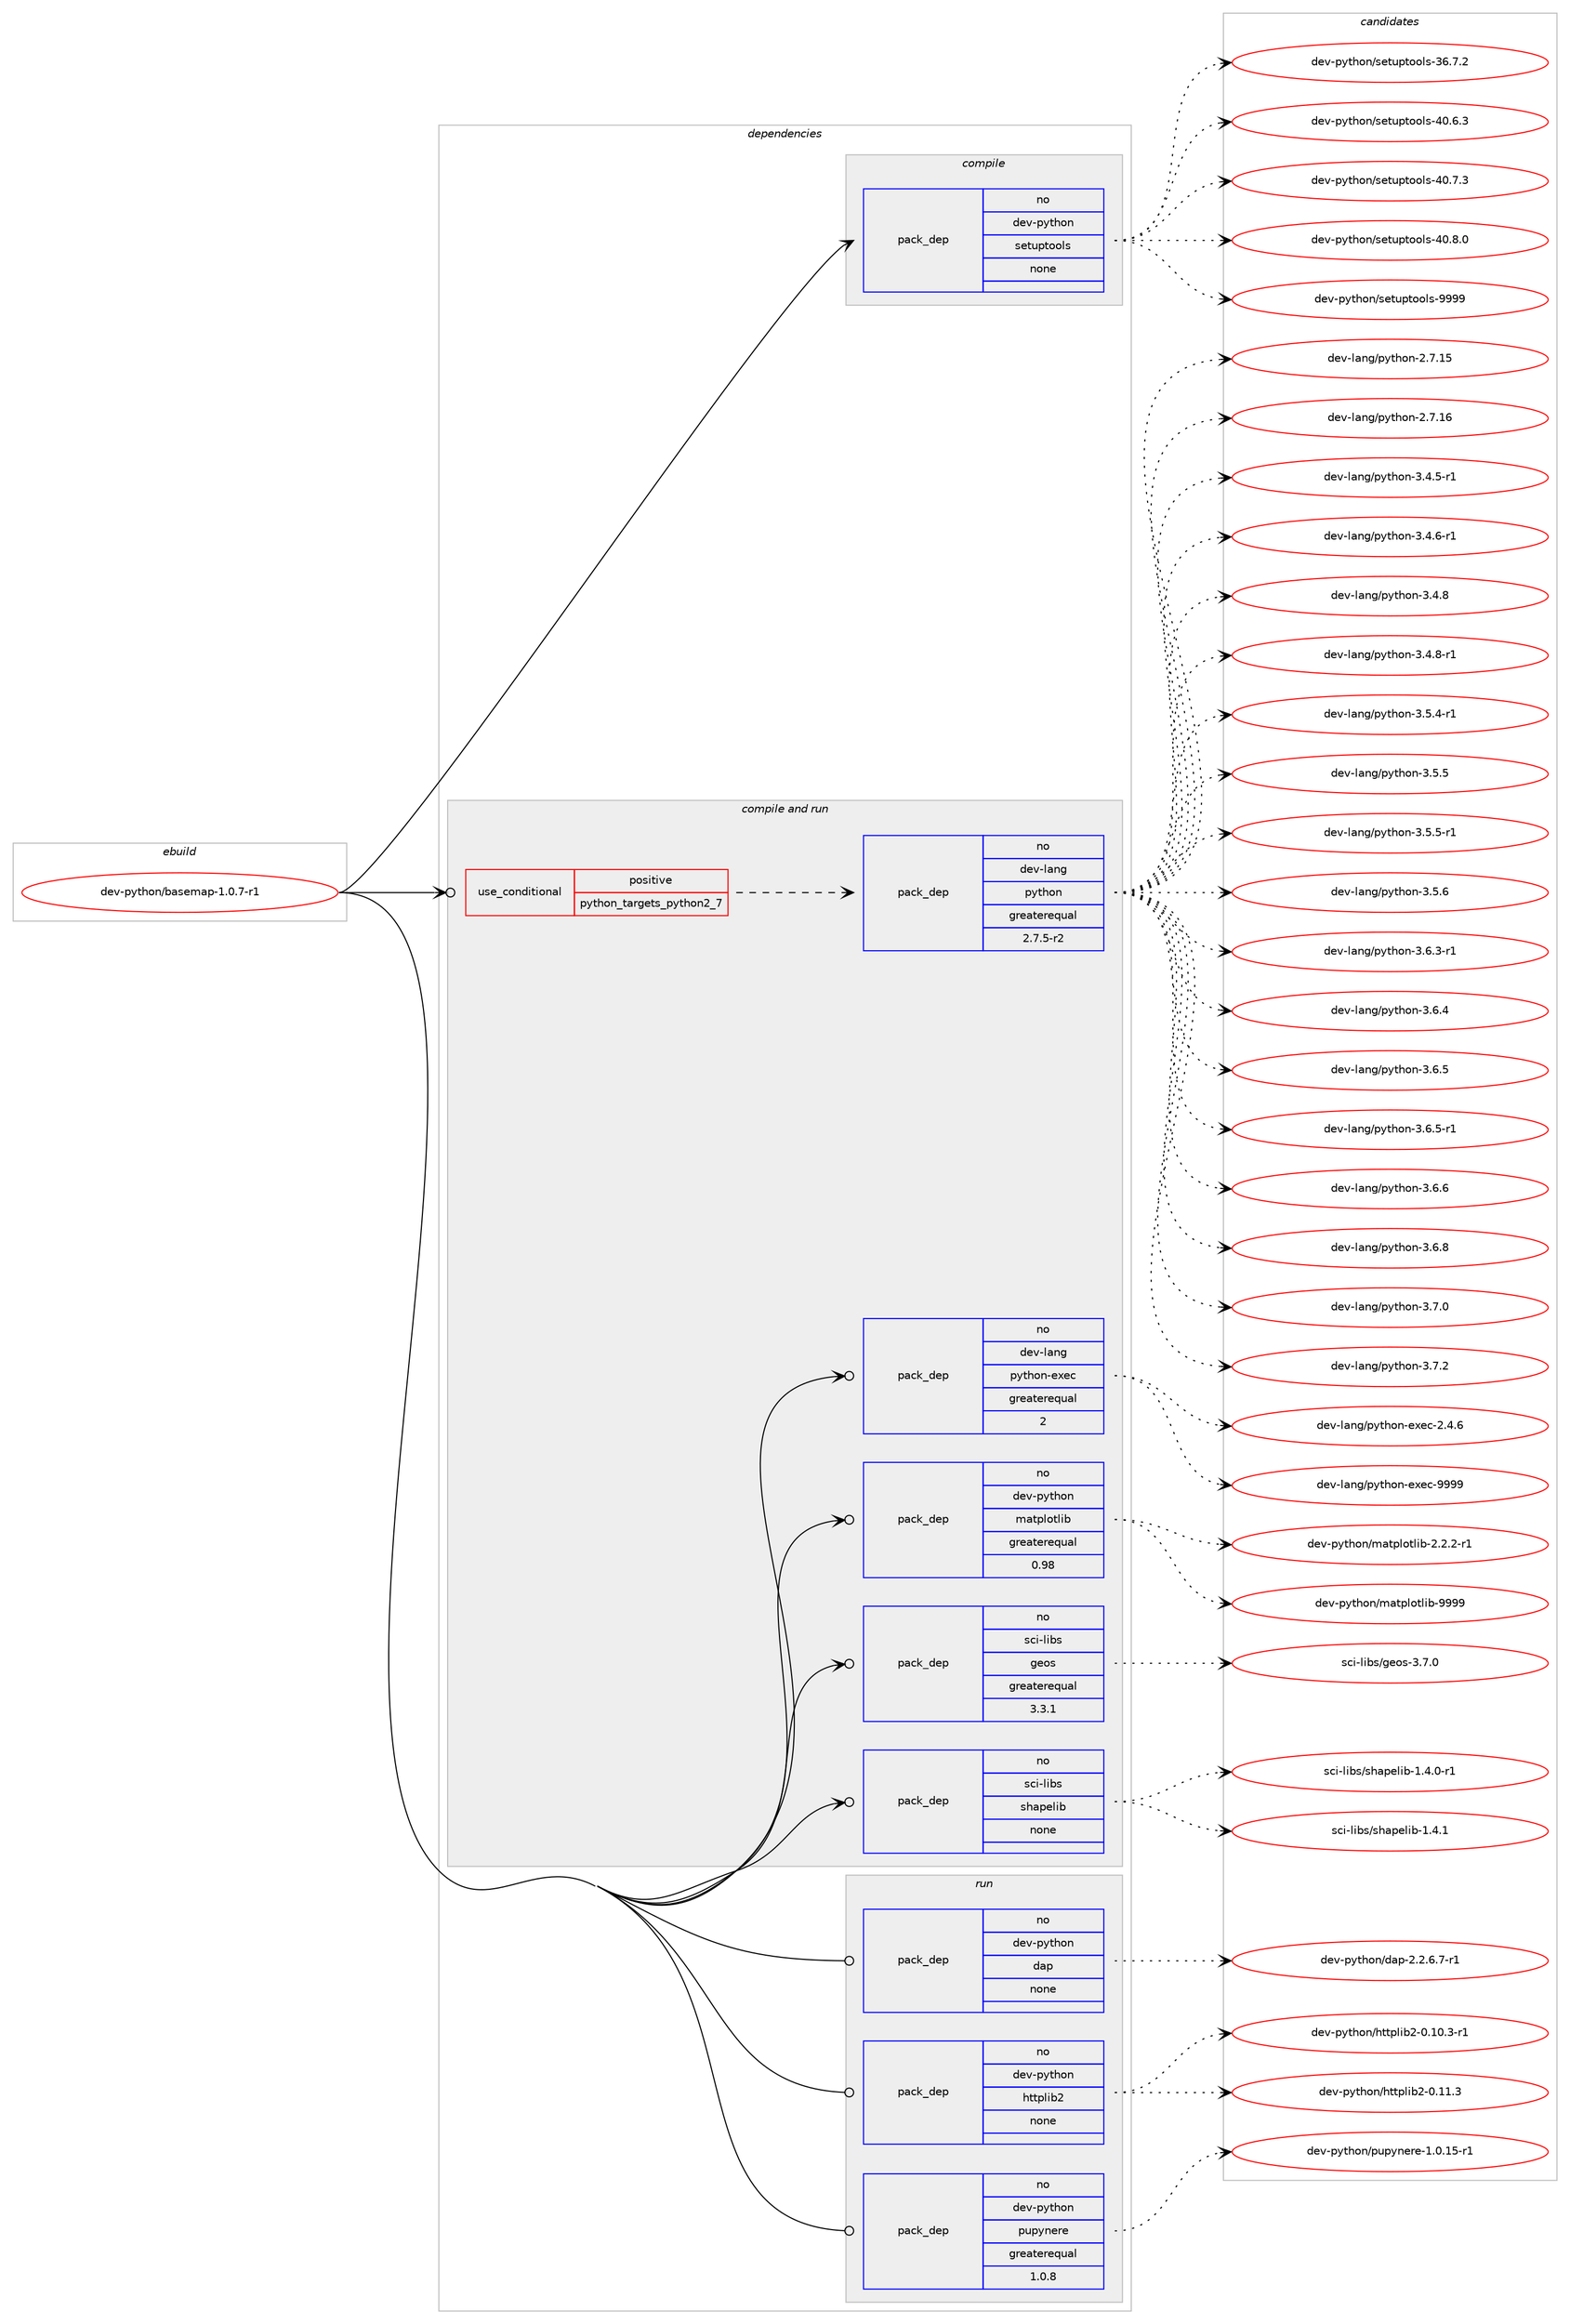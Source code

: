 digraph prolog {

# *************
# Graph options
# *************

newrank=true;
concentrate=true;
compound=true;
graph [rankdir=LR,fontname=Helvetica,fontsize=10,ranksep=1.5];#, ranksep=2.5, nodesep=0.2];
edge  [arrowhead=vee];
node  [fontname=Helvetica,fontsize=10];

# **********
# The ebuild
# **********

subgraph cluster_leftcol {
color=gray;
rank=same;
label=<<i>ebuild</i>>;
id [label="dev-python/basemap-1.0.7-r1", color=red, width=4, href="../dev-python/basemap-1.0.7-r1.svg"];
}

# ****************
# The dependencies
# ****************

subgraph cluster_midcol {
color=gray;
label=<<i>dependencies</i>>;
subgraph cluster_compile {
fillcolor="#eeeeee";
style=filled;
label=<<i>compile</i>>;
subgraph pack1005889 {
dependency1400608 [label=<<TABLE BORDER="0" CELLBORDER="1" CELLSPACING="0" CELLPADDING="4" WIDTH="220"><TR><TD ROWSPAN="6" CELLPADDING="30">pack_dep</TD></TR><TR><TD WIDTH="110">no</TD></TR><TR><TD>dev-python</TD></TR><TR><TD>setuptools</TD></TR><TR><TD>none</TD></TR><TR><TD></TD></TR></TABLE>>, shape=none, color=blue];
}
id:e -> dependency1400608:w [weight=20,style="solid",arrowhead="vee"];
}
subgraph cluster_compileandrun {
fillcolor="#eeeeee";
style=filled;
label=<<i>compile and run</i>>;
subgraph cond371492 {
dependency1400609 [label=<<TABLE BORDER="0" CELLBORDER="1" CELLSPACING="0" CELLPADDING="4"><TR><TD ROWSPAN="3" CELLPADDING="10">use_conditional</TD></TR><TR><TD>positive</TD></TR><TR><TD>python_targets_python2_7</TD></TR></TABLE>>, shape=none, color=red];
subgraph pack1005890 {
dependency1400610 [label=<<TABLE BORDER="0" CELLBORDER="1" CELLSPACING="0" CELLPADDING="4" WIDTH="220"><TR><TD ROWSPAN="6" CELLPADDING="30">pack_dep</TD></TR><TR><TD WIDTH="110">no</TD></TR><TR><TD>dev-lang</TD></TR><TR><TD>python</TD></TR><TR><TD>greaterequal</TD></TR><TR><TD>2.7.5-r2</TD></TR></TABLE>>, shape=none, color=blue];
}
dependency1400609:e -> dependency1400610:w [weight=20,style="dashed",arrowhead="vee"];
}
id:e -> dependency1400609:w [weight=20,style="solid",arrowhead="odotvee"];
subgraph pack1005891 {
dependency1400611 [label=<<TABLE BORDER="0" CELLBORDER="1" CELLSPACING="0" CELLPADDING="4" WIDTH="220"><TR><TD ROWSPAN="6" CELLPADDING="30">pack_dep</TD></TR><TR><TD WIDTH="110">no</TD></TR><TR><TD>dev-lang</TD></TR><TR><TD>python-exec</TD></TR><TR><TD>greaterequal</TD></TR><TR><TD>2</TD></TR></TABLE>>, shape=none, color=blue];
}
id:e -> dependency1400611:w [weight=20,style="solid",arrowhead="odotvee"];
subgraph pack1005892 {
dependency1400612 [label=<<TABLE BORDER="0" CELLBORDER="1" CELLSPACING="0" CELLPADDING="4" WIDTH="220"><TR><TD ROWSPAN="6" CELLPADDING="30">pack_dep</TD></TR><TR><TD WIDTH="110">no</TD></TR><TR><TD>dev-python</TD></TR><TR><TD>matplotlib</TD></TR><TR><TD>greaterequal</TD></TR><TR><TD>0.98</TD></TR></TABLE>>, shape=none, color=blue];
}
id:e -> dependency1400612:w [weight=20,style="solid",arrowhead="odotvee"];
subgraph pack1005893 {
dependency1400613 [label=<<TABLE BORDER="0" CELLBORDER="1" CELLSPACING="0" CELLPADDING="4" WIDTH="220"><TR><TD ROWSPAN="6" CELLPADDING="30">pack_dep</TD></TR><TR><TD WIDTH="110">no</TD></TR><TR><TD>sci-libs</TD></TR><TR><TD>geos</TD></TR><TR><TD>greaterequal</TD></TR><TR><TD>3.3.1</TD></TR></TABLE>>, shape=none, color=blue];
}
id:e -> dependency1400613:w [weight=20,style="solid",arrowhead="odotvee"];
subgraph pack1005894 {
dependency1400614 [label=<<TABLE BORDER="0" CELLBORDER="1" CELLSPACING="0" CELLPADDING="4" WIDTH="220"><TR><TD ROWSPAN="6" CELLPADDING="30">pack_dep</TD></TR><TR><TD WIDTH="110">no</TD></TR><TR><TD>sci-libs</TD></TR><TR><TD>shapelib</TD></TR><TR><TD>none</TD></TR><TR><TD></TD></TR></TABLE>>, shape=none, color=blue];
}
id:e -> dependency1400614:w [weight=20,style="solid",arrowhead="odotvee"];
}
subgraph cluster_run {
fillcolor="#eeeeee";
style=filled;
label=<<i>run</i>>;
subgraph pack1005895 {
dependency1400615 [label=<<TABLE BORDER="0" CELLBORDER="1" CELLSPACING="0" CELLPADDING="4" WIDTH="220"><TR><TD ROWSPAN="6" CELLPADDING="30">pack_dep</TD></TR><TR><TD WIDTH="110">no</TD></TR><TR><TD>dev-python</TD></TR><TR><TD>dap</TD></TR><TR><TD>none</TD></TR><TR><TD></TD></TR></TABLE>>, shape=none, color=blue];
}
id:e -> dependency1400615:w [weight=20,style="solid",arrowhead="odot"];
subgraph pack1005896 {
dependency1400616 [label=<<TABLE BORDER="0" CELLBORDER="1" CELLSPACING="0" CELLPADDING="4" WIDTH="220"><TR><TD ROWSPAN="6" CELLPADDING="30">pack_dep</TD></TR><TR><TD WIDTH="110">no</TD></TR><TR><TD>dev-python</TD></TR><TR><TD>httplib2</TD></TR><TR><TD>none</TD></TR><TR><TD></TD></TR></TABLE>>, shape=none, color=blue];
}
id:e -> dependency1400616:w [weight=20,style="solid",arrowhead="odot"];
subgraph pack1005897 {
dependency1400617 [label=<<TABLE BORDER="0" CELLBORDER="1" CELLSPACING="0" CELLPADDING="4" WIDTH="220"><TR><TD ROWSPAN="6" CELLPADDING="30">pack_dep</TD></TR><TR><TD WIDTH="110">no</TD></TR><TR><TD>dev-python</TD></TR><TR><TD>pupynere</TD></TR><TR><TD>greaterequal</TD></TR><TR><TD>1.0.8</TD></TR></TABLE>>, shape=none, color=blue];
}
id:e -> dependency1400617:w [weight=20,style="solid",arrowhead="odot"];
}
}

# **************
# The candidates
# **************

subgraph cluster_choices {
rank=same;
color=gray;
label=<<i>candidates</i>>;

subgraph choice1005889 {
color=black;
nodesep=1;
choice100101118451121211161041111104711510111611711211611111110811545515446554650 [label="dev-python/setuptools-36.7.2", color=red, width=4,href="../dev-python/setuptools-36.7.2.svg"];
choice100101118451121211161041111104711510111611711211611111110811545524846544651 [label="dev-python/setuptools-40.6.3", color=red, width=4,href="../dev-python/setuptools-40.6.3.svg"];
choice100101118451121211161041111104711510111611711211611111110811545524846554651 [label="dev-python/setuptools-40.7.3", color=red, width=4,href="../dev-python/setuptools-40.7.3.svg"];
choice100101118451121211161041111104711510111611711211611111110811545524846564648 [label="dev-python/setuptools-40.8.0", color=red, width=4,href="../dev-python/setuptools-40.8.0.svg"];
choice10010111845112121116104111110471151011161171121161111111081154557575757 [label="dev-python/setuptools-9999", color=red, width=4,href="../dev-python/setuptools-9999.svg"];
dependency1400608:e -> choice100101118451121211161041111104711510111611711211611111110811545515446554650:w [style=dotted,weight="100"];
dependency1400608:e -> choice100101118451121211161041111104711510111611711211611111110811545524846544651:w [style=dotted,weight="100"];
dependency1400608:e -> choice100101118451121211161041111104711510111611711211611111110811545524846554651:w [style=dotted,weight="100"];
dependency1400608:e -> choice100101118451121211161041111104711510111611711211611111110811545524846564648:w [style=dotted,weight="100"];
dependency1400608:e -> choice10010111845112121116104111110471151011161171121161111111081154557575757:w [style=dotted,weight="100"];
}
subgraph choice1005890 {
color=black;
nodesep=1;
choice10010111845108971101034711212111610411111045504655464953 [label="dev-lang/python-2.7.15", color=red, width=4,href="../dev-lang/python-2.7.15.svg"];
choice10010111845108971101034711212111610411111045504655464954 [label="dev-lang/python-2.7.16", color=red, width=4,href="../dev-lang/python-2.7.16.svg"];
choice1001011184510897110103471121211161041111104551465246534511449 [label="dev-lang/python-3.4.5-r1", color=red, width=4,href="../dev-lang/python-3.4.5-r1.svg"];
choice1001011184510897110103471121211161041111104551465246544511449 [label="dev-lang/python-3.4.6-r1", color=red, width=4,href="../dev-lang/python-3.4.6-r1.svg"];
choice100101118451089711010347112121116104111110455146524656 [label="dev-lang/python-3.4.8", color=red, width=4,href="../dev-lang/python-3.4.8.svg"];
choice1001011184510897110103471121211161041111104551465246564511449 [label="dev-lang/python-3.4.8-r1", color=red, width=4,href="../dev-lang/python-3.4.8-r1.svg"];
choice1001011184510897110103471121211161041111104551465346524511449 [label="dev-lang/python-3.5.4-r1", color=red, width=4,href="../dev-lang/python-3.5.4-r1.svg"];
choice100101118451089711010347112121116104111110455146534653 [label="dev-lang/python-3.5.5", color=red, width=4,href="../dev-lang/python-3.5.5.svg"];
choice1001011184510897110103471121211161041111104551465346534511449 [label="dev-lang/python-3.5.5-r1", color=red, width=4,href="../dev-lang/python-3.5.5-r1.svg"];
choice100101118451089711010347112121116104111110455146534654 [label="dev-lang/python-3.5.6", color=red, width=4,href="../dev-lang/python-3.5.6.svg"];
choice1001011184510897110103471121211161041111104551465446514511449 [label="dev-lang/python-3.6.3-r1", color=red, width=4,href="../dev-lang/python-3.6.3-r1.svg"];
choice100101118451089711010347112121116104111110455146544652 [label="dev-lang/python-3.6.4", color=red, width=4,href="../dev-lang/python-3.6.4.svg"];
choice100101118451089711010347112121116104111110455146544653 [label="dev-lang/python-3.6.5", color=red, width=4,href="../dev-lang/python-3.6.5.svg"];
choice1001011184510897110103471121211161041111104551465446534511449 [label="dev-lang/python-3.6.5-r1", color=red, width=4,href="../dev-lang/python-3.6.5-r1.svg"];
choice100101118451089711010347112121116104111110455146544654 [label="dev-lang/python-3.6.6", color=red, width=4,href="../dev-lang/python-3.6.6.svg"];
choice100101118451089711010347112121116104111110455146544656 [label="dev-lang/python-3.6.8", color=red, width=4,href="../dev-lang/python-3.6.8.svg"];
choice100101118451089711010347112121116104111110455146554648 [label="dev-lang/python-3.7.0", color=red, width=4,href="../dev-lang/python-3.7.0.svg"];
choice100101118451089711010347112121116104111110455146554650 [label="dev-lang/python-3.7.2", color=red, width=4,href="../dev-lang/python-3.7.2.svg"];
dependency1400610:e -> choice10010111845108971101034711212111610411111045504655464953:w [style=dotted,weight="100"];
dependency1400610:e -> choice10010111845108971101034711212111610411111045504655464954:w [style=dotted,weight="100"];
dependency1400610:e -> choice1001011184510897110103471121211161041111104551465246534511449:w [style=dotted,weight="100"];
dependency1400610:e -> choice1001011184510897110103471121211161041111104551465246544511449:w [style=dotted,weight="100"];
dependency1400610:e -> choice100101118451089711010347112121116104111110455146524656:w [style=dotted,weight="100"];
dependency1400610:e -> choice1001011184510897110103471121211161041111104551465246564511449:w [style=dotted,weight="100"];
dependency1400610:e -> choice1001011184510897110103471121211161041111104551465346524511449:w [style=dotted,weight="100"];
dependency1400610:e -> choice100101118451089711010347112121116104111110455146534653:w [style=dotted,weight="100"];
dependency1400610:e -> choice1001011184510897110103471121211161041111104551465346534511449:w [style=dotted,weight="100"];
dependency1400610:e -> choice100101118451089711010347112121116104111110455146534654:w [style=dotted,weight="100"];
dependency1400610:e -> choice1001011184510897110103471121211161041111104551465446514511449:w [style=dotted,weight="100"];
dependency1400610:e -> choice100101118451089711010347112121116104111110455146544652:w [style=dotted,weight="100"];
dependency1400610:e -> choice100101118451089711010347112121116104111110455146544653:w [style=dotted,weight="100"];
dependency1400610:e -> choice1001011184510897110103471121211161041111104551465446534511449:w [style=dotted,weight="100"];
dependency1400610:e -> choice100101118451089711010347112121116104111110455146544654:w [style=dotted,weight="100"];
dependency1400610:e -> choice100101118451089711010347112121116104111110455146544656:w [style=dotted,weight="100"];
dependency1400610:e -> choice100101118451089711010347112121116104111110455146554648:w [style=dotted,weight="100"];
dependency1400610:e -> choice100101118451089711010347112121116104111110455146554650:w [style=dotted,weight="100"];
}
subgraph choice1005891 {
color=black;
nodesep=1;
choice1001011184510897110103471121211161041111104510112010199455046524654 [label="dev-lang/python-exec-2.4.6", color=red, width=4,href="../dev-lang/python-exec-2.4.6.svg"];
choice10010111845108971101034711212111610411111045101120101994557575757 [label="dev-lang/python-exec-9999", color=red, width=4,href="../dev-lang/python-exec-9999.svg"];
dependency1400611:e -> choice1001011184510897110103471121211161041111104510112010199455046524654:w [style=dotted,weight="100"];
dependency1400611:e -> choice10010111845108971101034711212111610411111045101120101994557575757:w [style=dotted,weight="100"];
}
subgraph choice1005892 {
color=black;
nodesep=1;
choice100101118451121211161041111104710997116112108111116108105984550465046504511449 [label="dev-python/matplotlib-2.2.2-r1", color=red, width=4,href="../dev-python/matplotlib-2.2.2-r1.svg"];
choice100101118451121211161041111104710997116112108111116108105984557575757 [label="dev-python/matplotlib-9999", color=red, width=4,href="../dev-python/matplotlib-9999.svg"];
dependency1400612:e -> choice100101118451121211161041111104710997116112108111116108105984550465046504511449:w [style=dotted,weight="100"];
dependency1400612:e -> choice100101118451121211161041111104710997116112108111116108105984557575757:w [style=dotted,weight="100"];
}
subgraph choice1005893 {
color=black;
nodesep=1;
choice11599105451081059811547103101111115455146554648 [label="sci-libs/geos-3.7.0", color=red, width=4,href="../sci-libs/geos-3.7.0.svg"];
dependency1400613:e -> choice11599105451081059811547103101111115455146554648:w [style=dotted,weight="100"];
}
subgraph choice1005894 {
color=black;
nodesep=1;
choice1159910545108105981154711510497112101108105984549465246484511449 [label="sci-libs/shapelib-1.4.0-r1", color=red, width=4,href="../sci-libs/shapelib-1.4.0-r1.svg"];
choice115991054510810598115471151049711210110810598454946524649 [label="sci-libs/shapelib-1.4.1", color=red, width=4,href="../sci-libs/shapelib-1.4.1.svg"];
dependency1400614:e -> choice1159910545108105981154711510497112101108105984549465246484511449:w [style=dotted,weight="100"];
dependency1400614:e -> choice115991054510810598115471151049711210110810598454946524649:w [style=dotted,weight="100"];
}
subgraph choice1005895 {
color=black;
nodesep=1;
choice10010111845112121116104111110471009711245504650465446554511449 [label="dev-python/dap-2.2.6.7-r1", color=red, width=4,href="../dev-python/dap-2.2.6.7-r1.svg"];
dependency1400615:e -> choice10010111845112121116104111110471009711245504650465446554511449:w [style=dotted,weight="100"];
}
subgraph choice1005896 {
color=black;
nodesep=1;
choice10010111845112121116104111110471041161161121081059850454846494846514511449 [label="dev-python/httplib2-0.10.3-r1", color=red, width=4,href="../dev-python/httplib2-0.10.3-r1.svg"];
choice1001011184511212111610411111047104116116112108105985045484649494651 [label="dev-python/httplib2-0.11.3", color=red, width=4,href="../dev-python/httplib2-0.11.3.svg"];
dependency1400616:e -> choice10010111845112121116104111110471041161161121081059850454846494846514511449:w [style=dotted,weight="100"];
dependency1400616:e -> choice1001011184511212111610411111047104116116112108105985045484649494651:w [style=dotted,weight="100"];
}
subgraph choice1005897 {
color=black;
nodesep=1;
choice1001011184511212111610411111047112117112121110101114101454946484649534511449 [label="dev-python/pupynere-1.0.15-r1", color=red, width=4,href="../dev-python/pupynere-1.0.15-r1.svg"];
dependency1400617:e -> choice1001011184511212111610411111047112117112121110101114101454946484649534511449:w [style=dotted,weight="100"];
}
}

}
